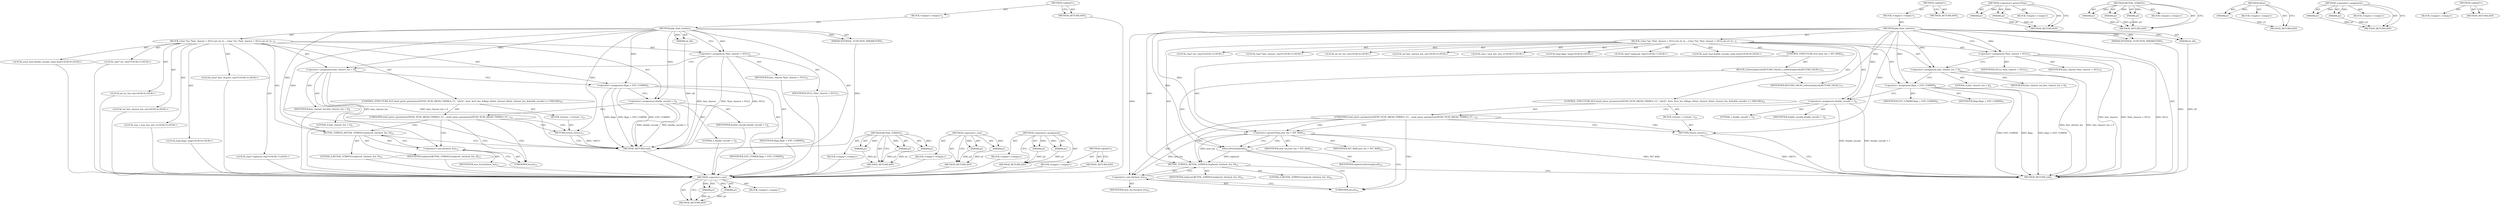 digraph "&lt;global&gt;" {
vulnerable_6 [label=<(METHOD,&lt;global&gt;)<SUB>1</SUB>>];
vulnerable_7 [label=<(BLOCK,&lt;empty&gt;,&lt;empty&gt;)<SUB>1</SUB>>];
vulnerable_8 [label=<(METHOD,php_html_entities)<SUB>1</SUB>>];
vulnerable_9 [label=<(PARAM,INTERNAL_FUNCTION_PARAMETERS)<SUB>1</SUB>>];
vulnerable_10 [label=<(PARAM,int all)<SUB>1</SUB>>];
vulnerable_11 [label=<(BLOCK,{
	char *str, *hint_charset = NULL;
	int str_le...,{
	char *str, *hint_charset = NULL;
	int str_le...)<SUB>2</SUB>>];
vulnerable_12 [label="<(LOCAL,char* str: char*)<SUB>3</SUB>>"];
vulnerable_13 [label="<(LOCAL,char* hint_charset: char*)<SUB>3</SUB>>"];
vulnerable_14 [label=<(&lt;operator&gt;.assignment,*hint_charset = NULL)<SUB>3</SUB>>];
vulnerable_15 [label=<(IDENTIFIER,hint_charset,*hint_charset = NULL)<SUB>3</SUB>>];
vulnerable_16 [label=<(IDENTIFIER,NULL,*hint_charset = NULL)<SUB>3</SUB>>];
vulnerable_17 [label="<(LOCAL,int str_len: int)<SUB>4</SUB>>"];
vulnerable_18 [label="<(LOCAL,int hint_charset_len: int)<SUB>4</SUB>>"];
vulnerable_19 [label=<(&lt;operator&gt;.assignment,hint_charset_len = 0)<SUB>4</SUB>>];
vulnerable_20 [label=<(IDENTIFIER,hint_charset_len,hint_charset_len = 0)<SUB>4</SUB>>];
vulnerable_21 [label=<(LITERAL,0,hint_charset_len = 0)<SUB>4</SUB>>];
vulnerable_22 [label="<(LOCAL,size_t new_len: size_t)<SUB>5</SUB>>"];
vulnerable_23 [label="<(LOCAL,long flags: long)<SUB>6</SUB>>"];
vulnerable_24 [label=<(&lt;operator&gt;.assignment,flags = ENT_COMPAT)<SUB>6</SUB>>];
vulnerable_25 [label=<(IDENTIFIER,flags,flags = ENT_COMPAT)<SUB>6</SUB>>];
vulnerable_26 [label=<(IDENTIFIER,ENT_COMPAT,flags = ENT_COMPAT)<SUB>6</SUB>>];
vulnerable_27 [label="<(LOCAL,char* replaced: char*)<SUB>7</SUB>>"];
vulnerable_28 [label="<(LOCAL,zend_bool double_encode: zend_bool)<SUB>8</SUB>>"];
vulnerable_29 [label=<(&lt;operator&gt;.assignment,double_encode = 1)<SUB>8</SUB>>];
vulnerable_30 [label=<(IDENTIFIER,double_encode,double_encode = 1)<SUB>8</SUB>>];
vulnerable_31 [label=<(LITERAL,1,double_encode = 1)<SUB>8</SUB>>];
vulnerable_32 [label=<(CONTROL_STRUCTURE,IF,if (zend_parse_parameters(ZEND_NUM_ARGS() TSRMLS_CC, &quot;s|ls!b&quot;, &amp;str, &amp;str_len, &amp;flags, &amp;hint_charset, &amp;hint_charset_len, &amp;double_encode) == FAILURE))<SUB>10</SUB>>];
vulnerable_33 [label=<(UNKNOWN,zend_parse_parameters(ZEND_NUM_ARGS() TSRMLS_CC...,zend_parse_parameters(ZEND_NUM_ARGS() TSRMLS_CC...)<SUB>10</SUB>>];
vulnerable_34 [label=<(BLOCK,{
		return;
 	},{
		return;
 	})<SUB>10</SUB>>];
vulnerable_35 [label=<(RETURN,return;,return;)<SUB>11</SUB>>];
vulnerable_36 [label=<(RETVAL_STRINGL,RETVAL_STRINGL(replaced, (int)new_len, 0))<SUB>15</SUB>>];
vulnerable_37 [label=<(IDENTIFIER,replaced,RETVAL_STRINGL(replaced, (int)new_len, 0))<SUB>15</SUB>>];
vulnerable_38 [label=<(&lt;operator&gt;.cast,(int)new_len)<SUB>15</SUB>>];
vulnerable_39 [label=<(UNKNOWN,int,int)<SUB>15</SUB>>];
vulnerable_40 [label=<(IDENTIFIER,new_len,(int)new_len)<SUB>15</SUB>>];
vulnerable_41 [label=<(LITERAL,0,RETVAL_STRINGL(replaced, (int)new_len, 0))<SUB>15</SUB>>];
vulnerable_42 [label=<(METHOD_RETURN,void)<SUB>1</SUB>>];
vulnerable_44 [label=<(METHOD_RETURN,ANY)<SUB>1</SUB>>];
vulnerable_74 [label=<(METHOD,RETVAL_STRINGL)>];
vulnerable_75 [label=<(PARAM,p1)>];
vulnerable_76 [label=<(PARAM,p2)>];
vulnerable_77 [label=<(PARAM,p3)>];
vulnerable_78 [label=<(BLOCK,&lt;empty&gt;,&lt;empty&gt;)>];
vulnerable_79 [label=<(METHOD_RETURN,ANY)>];
vulnerable_80 [label=<(METHOD,&lt;operator&gt;.cast)>];
vulnerable_81 [label=<(PARAM,p1)>];
vulnerable_82 [label=<(PARAM,p2)>];
vulnerable_83 [label=<(BLOCK,&lt;empty&gt;,&lt;empty&gt;)>];
vulnerable_84 [label=<(METHOD_RETURN,ANY)>];
vulnerable_69 [label=<(METHOD,&lt;operator&gt;.assignment)>];
vulnerable_70 [label=<(PARAM,p1)>];
vulnerable_71 [label=<(PARAM,p2)>];
vulnerable_72 [label=<(BLOCK,&lt;empty&gt;,&lt;empty&gt;)>];
vulnerable_73 [label=<(METHOD_RETURN,ANY)>];
vulnerable_63 [label=<(METHOD,&lt;global&gt;)<SUB>1</SUB>>];
vulnerable_64 [label=<(BLOCK,&lt;empty&gt;,&lt;empty&gt;)>];
vulnerable_65 [label=<(METHOD_RETURN,ANY)>];
fixed_97 [label=<(METHOD,&lt;operator&gt;.cast)>];
fixed_98 [label=<(PARAM,p1)>];
fixed_99 [label=<(PARAM,p2)>];
fixed_100 [label=<(BLOCK,&lt;empty&gt;,&lt;empty&gt;)>];
fixed_101 [label=<(METHOD_RETURN,ANY)>];
fixed_6 [label=<(METHOD,&lt;global&gt;)<SUB>1</SUB>>];
fixed_7 [label=<(BLOCK,&lt;empty&gt;,&lt;empty&gt;)<SUB>1</SUB>>];
fixed_8 [label=<(METHOD,php_html_entities)<SUB>1</SUB>>];
fixed_9 [label=<(PARAM,INTERNAL_FUNCTION_PARAMETERS)<SUB>1</SUB>>];
fixed_10 [label=<(PARAM,int all)<SUB>1</SUB>>];
fixed_11 [label=<(BLOCK,{
	char *str, *hint_charset = NULL;
	int str_le...,{
	char *str, *hint_charset = NULL;
	int str_le...)<SUB>2</SUB>>];
fixed_12 [label="<(LOCAL,char* str: char*)<SUB>3</SUB>>"];
fixed_13 [label="<(LOCAL,char* hint_charset: char*)<SUB>3</SUB>>"];
fixed_14 [label=<(&lt;operator&gt;.assignment,*hint_charset = NULL)<SUB>3</SUB>>];
fixed_15 [label=<(IDENTIFIER,hint_charset,*hint_charset = NULL)<SUB>3</SUB>>];
fixed_16 [label=<(IDENTIFIER,NULL,*hint_charset = NULL)<SUB>3</SUB>>];
fixed_17 [label="<(LOCAL,int str_len: int)<SUB>4</SUB>>"];
fixed_18 [label="<(LOCAL,int hint_charset_len: int)<SUB>4</SUB>>"];
fixed_19 [label=<(&lt;operator&gt;.assignment,hint_charset_len = 0)<SUB>4</SUB>>];
fixed_20 [label=<(IDENTIFIER,hint_charset_len,hint_charset_len = 0)<SUB>4</SUB>>];
fixed_21 [label=<(LITERAL,0,hint_charset_len = 0)<SUB>4</SUB>>];
fixed_22 [label="<(LOCAL,size_t new_len: size_t)<SUB>5</SUB>>"];
fixed_23 [label="<(LOCAL,long flags: long)<SUB>6</SUB>>"];
fixed_24 [label=<(&lt;operator&gt;.assignment,flags = ENT_COMPAT)<SUB>6</SUB>>];
fixed_25 [label=<(IDENTIFIER,flags,flags = ENT_COMPAT)<SUB>6</SUB>>];
fixed_26 [label=<(IDENTIFIER,ENT_COMPAT,flags = ENT_COMPAT)<SUB>6</SUB>>];
fixed_27 [label="<(LOCAL,char* replaced: char*)<SUB>7</SUB>>"];
fixed_28 [label="<(LOCAL,zend_bool double_encode: zend_bool)<SUB>8</SUB>>"];
fixed_29 [label=<(&lt;operator&gt;.assignment,double_encode = 1)<SUB>8</SUB>>];
fixed_30 [label=<(IDENTIFIER,double_encode,double_encode = 1)<SUB>8</SUB>>];
fixed_31 [label=<(LITERAL,1,double_encode = 1)<SUB>8</SUB>>];
fixed_32 [label=<(CONTROL_STRUCTURE,IF,if (zend_parse_parameters(ZEND_NUM_ARGS() TSRMLS_CC, &quot;s|ls!b&quot;, &amp;str, &amp;str_len, &amp;flags, &amp;hint_charset, &amp;hint_charset_len, &amp;double_encode) == FAILURE))<SUB>10</SUB>>];
fixed_33 [label=<(UNKNOWN,zend_parse_parameters(ZEND_NUM_ARGS() TSRMLS_CC...,zend_parse_parameters(ZEND_NUM_ARGS() TSRMLS_CC...)<SUB>10</SUB>>];
fixed_34 [label=<(BLOCK,{
		return;
 	},{
		return;
 	})<SUB>10</SUB>>];
fixed_35 [label=<(RETURN,return;,return;)<SUB>11</SUB>>];
fixed_36 [label=<(CONTROL_STRUCTURE,IF,if (new_len &gt; INT_MAX))<SUB>15</SUB>>];
fixed_37 [label=<(&lt;operator&gt;.greaterThan,new_len &gt; INT_MAX)<SUB>15</SUB>>];
fixed_38 [label=<(IDENTIFIER,new_len,new_len &gt; INT_MAX)<SUB>15</SUB>>];
fixed_39 [label=<(IDENTIFIER,INT_MAX,new_len &gt; INT_MAX)<SUB>15</SUB>>];
fixed_40 [label=<(BLOCK,{
		efree(replaced);
		RETURN_FALSE;
	},{
		efree(replaced);
		RETURN_FALSE;
	})<SUB>15</SUB>>];
fixed_41 [label=<(efree,efree(replaced))<SUB>16</SUB>>];
fixed_42 [label=<(IDENTIFIER,replaced,efree(replaced))<SUB>16</SUB>>];
fixed_43 [label=<(IDENTIFIER,RETURN_FALSE,{
		efree(replaced);
		RETURN_FALSE;
	})<SUB>17</SUB>>];
fixed_44 [label=<(RETVAL_STRINGL,RETVAL_STRINGL(replaced, (int)new_len, 0))<SUB>19</SUB>>];
fixed_45 [label=<(IDENTIFIER,replaced,RETVAL_STRINGL(replaced, (int)new_len, 0))<SUB>19</SUB>>];
fixed_46 [label=<(&lt;operator&gt;.cast,(int)new_len)<SUB>19</SUB>>];
fixed_47 [label=<(UNKNOWN,int,int)<SUB>19</SUB>>];
fixed_48 [label=<(IDENTIFIER,new_len,(int)new_len)<SUB>19</SUB>>];
fixed_49 [label=<(LITERAL,0,RETVAL_STRINGL(replaced, (int)new_len, 0))<SUB>19</SUB>>];
fixed_50 [label=<(METHOD_RETURN,void)<SUB>1</SUB>>];
fixed_52 [label=<(METHOD_RETURN,ANY)<SUB>1</SUB>>];
fixed_82 [label=<(METHOD,&lt;operator&gt;.greaterThan)>];
fixed_83 [label=<(PARAM,p1)>];
fixed_84 [label=<(PARAM,p2)>];
fixed_85 [label=<(BLOCK,&lt;empty&gt;,&lt;empty&gt;)>];
fixed_86 [label=<(METHOD_RETURN,ANY)>];
fixed_91 [label=<(METHOD,RETVAL_STRINGL)>];
fixed_92 [label=<(PARAM,p1)>];
fixed_93 [label=<(PARAM,p2)>];
fixed_94 [label=<(PARAM,p3)>];
fixed_95 [label=<(BLOCK,&lt;empty&gt;,&lt;empty&gt;)>];
fixed_96 [label=<(METHOD_RETURN,ANY)>];
fixed_87 [label=<(METHOD,efree)>];
fixed_88 [label=<(PARAM,p1)>];
fixed_89 [label=<(BLOCK,&lt;empty&gt;,&lt;empty&gt;)>];
fixed_90 [label=<(METHOD_RETURN,ANY)>];
fixed_77 [label=<(METHOD,&lt;operator&gt;.assignment)>];
fixed_78 [label=<(PARAM,p1)>];
fixed_79 [label=<(PARAM,p2)>];
fixed_80 [label=<(BLOCK,&lt;empty&gt;,&lt;empty&gt;)>];
fixed_81 [label=<(METHOD_RETURN,ANY)>];
fixed_71 [label=<(METHOD,&lt;global&gt;)<SUB>1</SUB>>];
fixed_72 [label=<(BLOCK,&lt;empty&gt;,&lt;empty&gt;)>];
fixed_73 [label=<(METHOD_RETURN,ANY)>];
vulnerable_6 -> vulnerable_7  [key=0, label="AST: "];
vulnerable_6 -> vulnerable_44  [key=0, label="AST: "];
vulnerable_6 -> vulnerable_44  [key=1, label="CFG: "];
vulnerable_7 -> vulnerable_8  [key=0, label="AST: "];
vulnerable_8 -> vulnerable_9  [key=0, label="AST: "];
vulnerable_8 -> vulnerable_9  [key=1, label="DDG: "];
vulnerable_8 -> vulnerable_10  [key=0, label="AST: "];
vulnerable_8 -> vulnerable_10  [key=1, label="DDG: "];
vulnerable_8 -> vulnerable_11  [key=0, label="AST: "];
vulnerable_8 -> vulnerable_42  [key=0, label="AST: "];
vulnerable_8 -> vulnerable_14  [key=0, label="CFG: "];
vulnerable_8 -> vulnerable_14  [key=1, label="DDG: "];
vulnerable_8 -> vulnerable_19  [key=0, label="DDG: "];
vulnerable_8 -> vulnerable_24  [key=0, label="DDG: "];
vulnerable_8 -> vulnerable_29  [key=0, label="DDG: "];
vulnerable_8 -> vulnerable_36  [key=0, label="DDG: "];
vulnerable_8 -> vulnerable_35  [key=0, label="DDG: "];
vulnerable_8 -> vulnerable_38  [key=0, label="DDG: "];
vulnerable_9 -> vulnerable_42  [key=0, label="DDG: "];
vulnerable_10 -> vulnerable_42  [key=0, label="DDG: all"];
vulnerable_11 -> vulnerable_12  [key=0, label="AST: "];
vulnerable_11 -> vulnerable_13  [key=0, label="AST: "];
vulnerable_11 -> vulnerable_14  [key=0, label="AST: "];
vulnerable_11 -> vulnerable_17  [key=0, label="AST: "];
vulnerable_11 -> vulnerable_18  [key=0, label="AST: "];
vulnerable_11 -> vulnerable_19  [key=0, label="AST: "];
vulnerable_11 -> vulnerable_22  [key=0, label="AST: "];
vulnerable_11 -> vulnerable_23  [key=0, label="AST: "];
vulnerable_11 -> vulnerable_24  [key=0, label="AST: "];
vulnerable_11 -> vulnerable_27  [key=0, label="AST: "];
vulnerable_11 -> vulnerable_28  [key=0, label="AST: "];
vulnerable_11 -> vulnerable_29  [key=0, label="AST: "];
vulnerable_11 -> vulnerable_32  [key=0, label="AST: "];
vulnerable_11 -> vulnerable_36  [key=0, label="AST: "];
vulnerable_12 -> fixed_97  [key=0];
vulnerable_13 -> fixed_97  [key=0];
vulnerable_14 -> vulnerable_15  [key=0, label="AST: "];
vulnerable_14 -> vulnerable_16  [key=0, label="AST: "];
vulnerable_14 -> vulnerable_19  [key=0, label="CFG: "];
vulnerable_14 -> vulnerable_42  [key=0, label="DDG: hint_charset"];
vulnerable_14 -> vulnerable_42  [key=1, label="DDG: *hint_charset = NULL"];
vulnerable_14 -> vulnerable_42  [key=2, label="DDG: NULL"];
vulnerable_15 -> fixed_97  [key=0];
vulnerable_16 -> fixed_97  [key=0];
vulnerable_17 -> fixed_97  [key=0];
vulnerable_18 -> fixed_97  [key=0];
vulnerable_19 -> vulnerable_20  [key=0, label="AST: "];
vulnerable_19 -> vulnerable_21  [key=0, label="AST: "];
vulnerable_19 -> vulnerable_24  [key=0, label="CFG: "];
vulnerable_19 -> vulnerable_42  [key=0, label="DDG: hint_charset_len"];
vulnerable_19 -> vulnerable_42  [key=1, label="DDG: hint_charset_len = 0"];
vulnerable_20 -> fixed_97  [key=0];
vulnerable_21 -> fixed_97  [key=0];
vulnerable_22 -> fixed_97  [key=0];
vulnerable_23 -> fixed_97  [key=0];
vulnerable_24 -> vulnerable_25  [key=0, label="AST: "];
vulnerable_24 -> vulnerable_26  [key=0, label="AST: "];
vulnerable_24 -> vulnerable_29  [key=0, label="CFG: "];
vulnerable_24 -> vulnerable_42  [key=0, label="DDG: flags"];
vulnerable_24 -> vulnerable_42  [key=1, label="DDG: flags = ENT_COMPAT"];
vulnerable_24 -> vulnerable_42  [key=2, label="DDG: ENT_COMPAT"];
vulnerable_25 -> fixed_97  [key=0];
vulnerable_26 -> fixed_97  [key=0];
vulnerable_27 -> fixed_97  [key=0];
vulnerable_28 -> fixed_97  [key=0];
vulnerable_29 -> vulnerable_30  [key=0, label="AST: "];
vulnerable_29 -> vulnerable_31  [key=0, label="AST: "];
vulnerable_29 -> vulnerable_33  [key=0, label="CFG: "];
vulnerable_29 -> vulnerable_42  [key=0, label="DDG: double_encode"];
vulnerable_29 -> vulnerable_42  [key=1, label="DDG: double_encode = 1"];
vulnerable_30 -> fixed_97  [key=0];
vulnerable_31 -> fixed_97  [key=0];
vulnerable_32 -> vulnerable_33  [key=0, label="AST: "];
vulnerable_32 -> vulnerable_34  [key=0, label="AST: "];
vulnerable_33 -> vulnerable_35  [key=0, label="CFG: "];
vulnerable_33 -> vulnerable_35  [key=1, label="CDG: "];
vulnerable_33 -> vulnerable_39  [key=0, label="CFG: "];
vulnerable_33 -> vulnerable_39  [key=1, label="CDG: "];
vulnerable_33 -> vulnerable_38  [key=0, label="CDG: "];
vulnerable_33 -> vulnerable_36  [key=0, label="CDG: "];
vulnerable_34 -> vulnerable_35  [key=0, label="AST: "];
vulnerable_35 -> vulnerable_42  [key=0, label="CFG: "];
vulnerable_35 -> vulnerable_42  [key=1, label="DDG: &lt;RET&gt;"];
vulnerable_36 -> vulnerable_37  [key=0, label="AST: "];
vulnerable_36 -> vulnerable_38  [key=0, label="AST: "];
vulnerable_36 -> vulnerable_41  [key=0, label="AST: "];
vulnerable_36 -> vulnerable_42  [key=0, label="CFG: "];
vulnerable_37 -> fixed_97  [key=0];
vulnerable_38 -> vulnerable_39  [key=0, label="AST: "];
vulnerable_38 -> vulnerable_40  [key=0, label="AST: "];
vulnerable_38 -> vulnerable_36  [key=0, label="CFG: "];
vulnerable_39 -> vulnerable_38  [key=0, label="CFG: "];
vulnerable_40 -> fixed_97  [key=0];
vulnerable_41 -> fixed_97  [key=0];
vulnerable_42 -> fixed_97  [key=0];
vulnerable_44 -> fixed_97  [key=0];
vulnerable_74 -> vulnerable_75  [key=0, label="AST: "];
vulnerable_74 -> vulnerable_75  [key=1, label="DDG: "];
vulnerable_74 -> vulnerable_78  [key=0, label="AST: "];
vulnerable_74 -> vulnerable_76  [key=0, label="AST: "];
vulnerable_74 -> vulnerable_76  [key=1, label="DDG: "];
vulnerable_74 -> vulnerable_79  [key=0, label="AST: "];
vulnerable_74 -> vulnerable_79  [key=1, label="CFG: "];
vulnerable_74 -> vulnerable_77  [key=0, label="AST: "];
vulnerable_74 -> vulnerable_77  [key=1, label="DDG: "];
vulnerable_75 -> vulnerable_79  [key=0, label="DDG: p1"];
vulnerable_76 -> vulnerable_79  [key=0, label="DDG: p2"];
vulnerable_77 -> vulnerable_79  [key=0, label="DDG: p3"];
vulnerable_78 -> fixed_97  [key=0];
vulnerable_79 -> fixed_97  [key=0];
vulnerable_80 -> vulnerable_81  [key=0, label="AST: "];
vulnerable_80 -> vulnerable_81  [key=1, label="DDG: "];
vulnerable_80 -> vulnerable_83  [key=0, label="AST: "];
vulnerable_80 -> vulnerable_82  [key=0, label="AST: "];
vulnerable_80 -> vulnerable_82  [key=1, label="DDG: "];
vulnerable_80 -> vulnerable_84  [key=0, label="AST: "];
vulnerable_80 -> vulnerable_84  [key=1, label="CFG: "];
vulnerable_81 -> vulnerable_84  [key=0, label="DDG: p1"];
vulnerable_82 -> vulnerable_84  [key=0, label="DDG: p2"];
vulnerable_83 -> fixed_97  [key=0];
vulnerable_84 -> fixed_97  [key=0];
vulnerable_69 -> vulnerable_70  [key=0, label="AST: "];
vulnerable_69 -> vulnerable_70  [key=1, label="DDG: "];
vulnerable_69 -> vulnerable_72  [key=0, label="AST: "];
vulnerable_69 -> vulnerable_71  [key=0, label="AST: "];
vulnerable_69 -> vulnerable_71  [key=1, label="DDG: "];
vulnerable_69 -> vulnerable_73  [key=0, label="AST: "];
vulnerable_69 -> vulnerable_73  [key=1, label="CFG: "];
vulnerable_70 -> vulnerable_73  [key=0, label="DDG: p1"];
vulnerable_71 -> vulnerable_73  [key=0, label="DDG: p2"];
vulnerable_72 -> fixed_97  [key=0];
vulnerable_73 -> fixed_97  [key=0];
vulnerable_63 -> vulnerable_64  [key=0, label="AST: "];
vulnerable_63 -> vulnerable_65  [key=0, label="AST: "];
vulnerable_63 -> vulnerable_65  [key=1, label="CFG: "];
vulnerable_64 -> fixed_97  [key=0];
vulnerable_65 -> fixed_97  [key=0];
fixed_97 -> fixed_98  [key=0, label="AST: "];
fixed_97 -> fixed_98  [key=1, label="DDG: "];
fixed_97 -> fixed_100  [key=0, label="AST: "];
fixed_97 -> fixed_99  [key=0, label="AST: "];
fixed_97 -> fixed_99  [key=1, label="DDG: "];
fixed_97 -> fixed_101  [key=0, label="AST: "];
fixed_97 -> fixed_101  [key=1, label="CFG: "];
fixed_98 -> fixed_101  [key=0, label="DDG: p1"];
fixed_99 -> fixed_101  [key=0, label="DDG: p2"];
fixed_6 -> fixed_7  [key=0, label="AST: "];
fixed_6 -> fixed_52  [key=0, label="AST: "];
fixed_6 -> fixed_52  [key=1, label="CFG: "];
fixed_7 -> fixed_8  [key=0, label="AST: "];
fixed_8 -> fixed_9  [key=0, label="AST: "];
fixed_8 -> fixed_9  [key=1, label="DDG: "];
fixed_8 -> fixed_10  [key=0, label="AST: "];
fixed_8 -> fixed_10  [key=1, label="DDG: "];
fixed_8 -> fixed_11  [key=0, label="AST: "];
fixed_8 -> fixed_50  [key=0, label="AST: "];
fixed_8 -> fixed_14  [key=0, label="CFG: "];
fixed_8 -> fixed_14  [key=1, label="DDG: "];
fixed_8 -> fixed_19  [key=0, label="DDG: "];
fixed_8 -> fixed_24  [key=0, label="DDG: "];
fixed_8 -> fixed_29  [key=0, label="DDG: "];
fixed_8 -> fixed_44  [key=0, label="DDG: "];
fixed_8 -> fixed_35  [key=0, label="DDG: "];
fixed_8 -> fixed_37  [key=0, label="DDG: "];
fixed_8 -> fixed_43  [key=0, label="DDG: "];
fixed_8 -> fixed_46  [key=0, label="DDG: "];
fixed_8 -> fixed_41  [key=0, label="DDG: "];
fixed_9 -> fixed_50  [key=0, label="DDG: "];
fixed_10 -> fixed_50  [key=0, label="DDG: all"];
fixed_11 -> fixed_12  [key=0, label="AST: "];
fixed_11 -> fixed_13  [key=0, label="AST: "];
fixed_11 -> fixed_14  [key=0, label="AST: "];
fixed_11 -> fixed_17  [key=0, label="AST: "];
fixed_11 -> fixed_18  [key=0, label="AST: "];
fixed_11 -> fixed_19  [key=0, label="AST: "];
fixed_11 -> fixed_22  [key=0, label="AST: "];
fixed_11 -> fixed_23  [key=0, label="AST: "];
fixed_11 -> fixed_24  [key=0, label="AST: "];
fixed_11 -> fixed_27  [key=0, label="AST: "];
fixed_11 -> fixed_28  [key=0, label="AST: "];
fixed_11 -> fixed_29  [key=0, label="AST: "];
fixed_11 -> fixed_32  [key=0, label="AST: "];
fixed_11 -> fixed_36  [key=0, label="AST: "];
fixed_11 -> fixed_44  [key=0, label="AST: "];
fixed_14 -> fixed_15  [key=0, label="AST: "];
fixed_14 -> fixed_16  [key=0, label="AST: "];
fixed_14 -> fixed_19  [key=0, label="CFG: "];
fixed_14 -> fixed_50  [key=0, label="DDG: hint_charset"];
fixed_14 -> fixed_50  [key=1, label="DDG: *hint_charset = NULL"];
fixed_14 -> fixed_50  [key=2, label="DDG: NULL"];
fixed_19 -> fixed_20  [key=0, label="AST: "];
fixed_19 -> fixed_21  [key=0, label="AST: "];
fixed_19 -> fixed_24  [key=0, label="CFG: "];
fixed_19 -> fixed_50  [key=0, label="DDG: hint_charset_len"];
fixed_19 -> fixed_50  [key=1, label="DDG: hint_charset_len = 0"];
fixed_24 -> fixed_25  [key=0, label="AST: "];
fixed_24 -> fixed_26  [key=0, label="AST: "];
fixed_24 -> fixed_29  [key=0, label="CFG: "];
fixed_24 -> fixed_50  [key=0, label="DDG: flags"];
fixed_24 -> fixed_50  [key=1, label="DDG: flags = ENT_COMPAT"];
fixed_24 -> fixed_50  [key=2, label="DDG: ENT_COMPAT"];
fixed_29 -> fixed_30  [key=0, label="AST: "];
fixed_29 -> fixed_31  [key=0, label="AST: "];
fixed_29 -> fixed_33  [key=0, label="CFG: "];
fixed_29 -> fixed_50  [key=0, label="DDG: double_encode"];
fixed_29 -> fixed_50  [key=1, label="DDG: double_encode = 1"];
fixed_32 -> fixed_33  [key=0, label="AST: "];
fixed_32 -> fixed_34  [key=0, label="AST: "];
fixed_33 -> fixed_35  [key=0, label="CFG: "];
fixed_33 -> fixed_35  [key=1, label="CDG: "];
fixed_33 -> fixed_37  [key=0, label="CFG: "];
fixed_33 -> fixed_37  [key=1, label="CDG: "];
fixed_33 -> fixed_47  [key=0, label="CDG: "];
fixed_33 -> fixed_44  [key=0, label="CDG: "];
fixed_33 -> fixed_46  [key=0, label="CDG: "];
fixed_34 -> fixed_35  [key=0, label="AST: "];
fixed_35 -> fixed_50  [key=0, label="CFG: "];
fixed_35 -> fixed_50  [key=1, label="DDG: &lt;RET&gt;"];
fixed_36 -> fixed_37  [key=0, label="AST: "];
fixed_36 -> fixed_40  [key=0, label="AST: "];
fixed_37 -> fixed_38  [key=0, label="AST: "];
fixed_37 -> fixed_39  [key=0, label="AST: "];
fixed_37 -> fixed_41  [key=0, label="CFG: "];
fixed_37 -> fixed_41  [key=1, label="CDG: "];
fixed_37 -> fixed_47  [key=0, label="CFG: "];
fixed_37 -> fixed_50  [key=0, label="DDG: INT_MAX"];
fixed_37 -> fixed_44  [key=0, label="DDG: new_len"];
fixed_37 -> fixed_46  [key=0, label="DDG: new_len"];
fixed_40 -> fixed_41  [key=0, label="AST: "];
fixed_40 -> fixed_43  [key=0, label="AST: "];
fixed_41 -> fixed_42  [key=0, label="AST: "];
fixed_41 -> fixed_47  [key=0, label="CFG: "];
fixed_41 -> fixed_44  [key=0, label="DDG: replaced"];
fixed_44 -> fixed_45  [key=0, label="AST: "];
fixed_44 -> fixed_46  [key=0, label="AST: "];
fixed_44 -> fixed_49  [key=0, label="AST: "];
fixed_44 -> fixed_50  [key=0, label="CFG: "];
fixed_46 -> fixed_47  [key=0, label="AST: "];
fixed_46 -> fixed_48  [key=0, label="AST: "];
fixed_46 -> fixed_44  [key=0, label="CFG: "];
fixed_47 -> fixed_46  [key=0, label="CFG: "];
fixed_82 -> fixed_83  [key=0, label="AST: "];
fixed_82 -> fixed_83  [key=1, label="DDG: "];
fixed_82 -> fixed_85  [key=0, label="AST: "];
fixed_82 -> fixed_84  [key=0, label="AST: "];
fixed_82 -> fixed_84  [key=1, label="DDG: "];
fixed_82 -> fixed_86  [key=0, label="AST: "];
fixed_82 -> fixed_86  [key=1, label="CFG: "];
fixed_83 -> fixed_86  [key=0, label="DDG: p1"];
fixed_84 -> fixed_86  [key=0, label="DDG: p2"];
fixed_91 -> fixed_92  [key=0, label="AST: "];
fixed_91 -> fixed_92  [key=1, label="DDG: "];
fixed_91 -> fixed_95  [key=0, label="AST: "];
fixed_91 -> fixed_93  [key=0, label="AST: "];
fixed_91 -> fixed_93  [key=1, label="DDG: "];
fixed_91 -> fixed_96  [key=0, label="AST: "];
fixed_91 -> fixed_96  [key=1, label="CFG: "];
fixed_91 -> fixed_94  [key=0, label="AST: "];
fixed_91 -> fixed_94  [key=1, label="DDG: "];
fixed_92 -> fixed_96  [key=0, label="DDG: p1"];
fixed_93 -> fixed_96  [key=0, label="DDG: p2"];
fixed_94 -> fixed_96  [key=0, label="DDG: p3"];
fixed_87 -> fixed_88  [key=0, label="AST: "];
fixed_87 -> fixed_88  [key=1, label="DDG: "];
fixed_87 -> fixed_89  [key=0, label="AST: "];
fixed_87 -> fixed_90  [key=0, label="AST: "];
fixed_87 -> fixed_90  [key=1, label="CFG: "];
fixed_88 -> fixed_90  [key=0, label="DDG: p1"];
fixed_77 -> fixed_78  [key=0, label="AST: "];
fixed_77 -> fixed_78  [key=1, label="DDG: "];
fixed_77 -> fixed_80  [key=0, label="AST: "];
fixed_77 -> fixed_79  [key=0, label="AST: "];
fixed_77 -> fixed_79  [key=1, label="DDG: "];
fixed_77 -> fixed_81  [key=0, label="AST: "];
fixed_77 -> fixed_81  [key=1, label="CFG: "];
fixed_78 -> fixed_81  [key=0, label="DDG: p1"];
fixed_79 -> fixed_81  [key=0, label="DDG: p2"];
fixed_71 -> fixed_72  [key=0, label="AST: "];
fixed_71 -> fixed_73  [key=0, label="AST: "];
fixed_71 -> fixed_73  [key=1, label="CFG: "];
}
